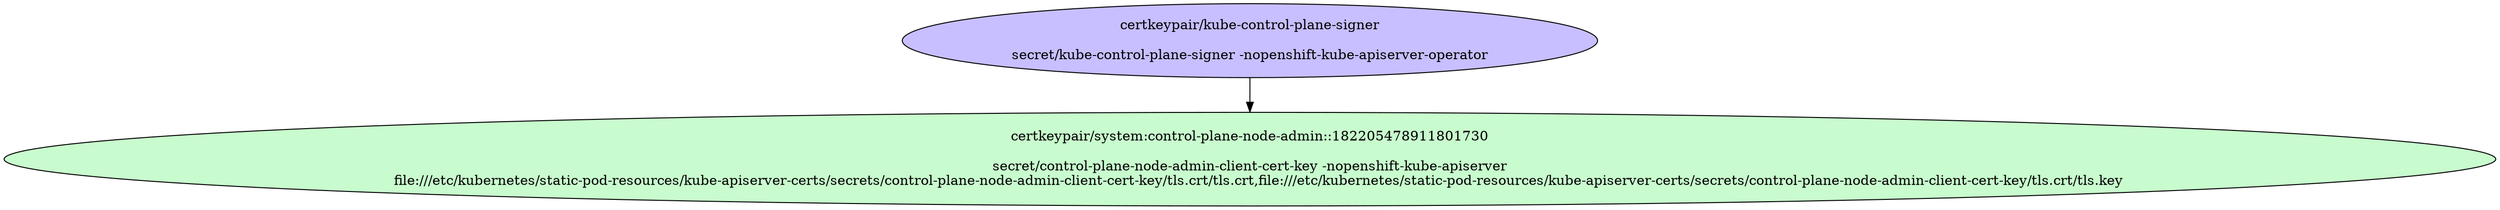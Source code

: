 digraph "Local Certificate" {
  // Node definitions.
  4 [
    label="certkeypair/kube-control-plane-signer\n\nsecret/kube-control-plane-signer -nopenshift-kube-apiserver-operator\n"
    style=filled
    fillcolor="#c7bfff"
  ];
  8 [
    label="certkeypair/system:control-plane-node-admin::182205478911801730\n\nsecret/control-plane-node-admin-client-cert-key -nopenshift-kube-apiserver\n    file:///etc/kubernetes/static-pod-resources/kube-apiserver-certs/secrets/control-plane-node-admin-client-cert-key/tls.crt/tls.crt,file:///etc/kubernetes/static-pod-resources/kube-apiserver-certs/secrets/control-plane-node-admin-client-cert-key/tls.crt/tls.key\n"
    style=filled
    fillcolor="#c8fbcd"
  ];

  // Edge definitions.
  4 -> 8;
}